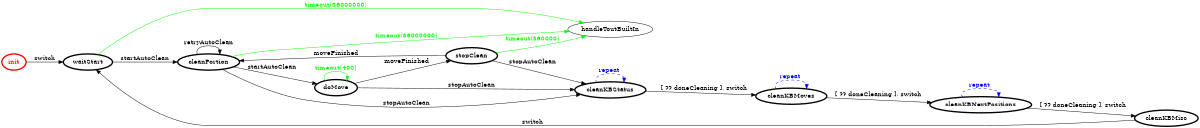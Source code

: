 /*
*
* A GraphViz DOT FSM description 
* Please use a GraphViz visualizer (like http://www.webgraphviz.com)
*  
*/

digraph finite_state_machine {
	rankdir=LR
	size="8,5"
	
	init [ color = red ][ fontcolor = red ][ penwidth = 3 ]
	cleanKBNextPositions [ color = black ][ fontcolor = black ][ penwidth = 3 ]
	cleanKBMisc [ color = black ][ fontcolor = black ][ penwidth = 3 ]
	waitStart [ color = black ][ fontcolor = black ][ penwidth = 3 ]
	cleanKBMoves [ color = black ][ fontcolor = black ][ penwidth = 3 ]
	doMove [ color = black ][ fontcolor = black ][ penwidth = 3 ]
	cleanKBStatus [ color = black ][ fontcolor = black ][ penwidth = 3 ]
	stopClean [ color = black ][ fontcolor = black ][ penwidth = 3 ]
	cleanPortion [ color = black ][ fontcolor = black ][ penwidth = 3 ]
	
	doMove -> doMove [ label = "timeout(400)" ][ color = green ][ fontcolor = green ]
	cleanPortion -> doMove [ label = "startAutoClean" ][ color = black ][ fontcolor = black ]
	cleanKBMisc -> waitStart [ label = "switch" ][ color = black ][ fontcolor = black ]
	stopClean -> cleanPortion [ label = "moveFinished" ][ color = black ][ fontcolor = black ]
	cleanKBMoves -> cleanKBNextPositions [ label = "[ ?? doneCleaning ], switch" ][ color = black ][ fontcolor = black ]
	init -> waitStart [ label = "switch" ][ color = black ][ fontcolor = black ]
	cleanPortion -> handleToutBuiltIn [ label = "timeout(36000000)" ][ color = green ][ fontcolor = green ]
	cleanKBStatus -> cleanKBMoves [ label = "[ ?? doneCleaning ], switch" ][ color = black ][ fontcolor = black ]
	cleanKBNextPositions -> cleanKBNextPositions [ label = "repeat "][ style = dashed ][ color = blue ][ fontcolor = blue ]
	cleanKBNextPositions -> cleanKBMisc [ label = "[ ?? doneCleaning ], switch" ][ color = black ][ fontcolor = black ]
	waitStart -> cleanPortion [ label = "startAutoClean" ][ color = black ][ fontcolor = black ]
	doMove -> cleanKBStatus [ label = "stopAutoClean" ][ color = black ][ fontcolor = black ]
	cleanPortion -> cleanKBStatus [ label = "stopAutoClean" ][ color = black ][ fontcolor = black ]
	stopClean -> cleanKBStatus [ label = "stopAutoClean" ][ color = black ][ fontcolor = black ]
	cleanPortion -> cleanPortion [ label = "retryAutoClean" ][ color = black ][ fontcolor = black ]
	doMove -> stopClean [ label = "moveFinished" ][ color = black ][ fontcolor = black ]
	waitStart -> handleToutBuiltIn [ label = "timeout(36000000)" ][ color = green ][ fontcolor = green ]
	stopClean -> handleToutBuiltIn [ label = "timeout(360000)" ][ color = green ][ fontcolor = green ]
	cleanKBStatus -> cleanKBStatus [ label = "repeat "][ style = dashed ][ color = blue ][ fontcolor = blue ]
	cleanKBMoves -> cleanKBMoves [ label = "repeat "][ style = dashed ][ color = blue ][ fontcolor = blue ]
}
